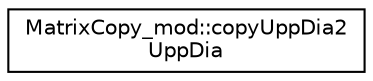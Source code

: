 digraph "Graphical Class Hierarchy"
{
 // LATEX_PDF_SIZE
  edge [fontname="Helvetica",fontsize="10",labelfontname="Helvetica",labelfontsize="10"];
  node [fontname="Helvetica",fontsize="10",shape=record];
  rankdir="LR";
  Node0 [label="MatrixCopy_mod::copyUppDia2\lUppDia",height=0.2,width=0.4,color="black", fillcolor="white", style="filled",URL="$interfaceMatrixCopy__mod_1_1copyUppDia2UppDia.html",tooltip="Copy the upper-triangle and diagonals of the input from square matrix to the upper-triangle and diago..."];
}
